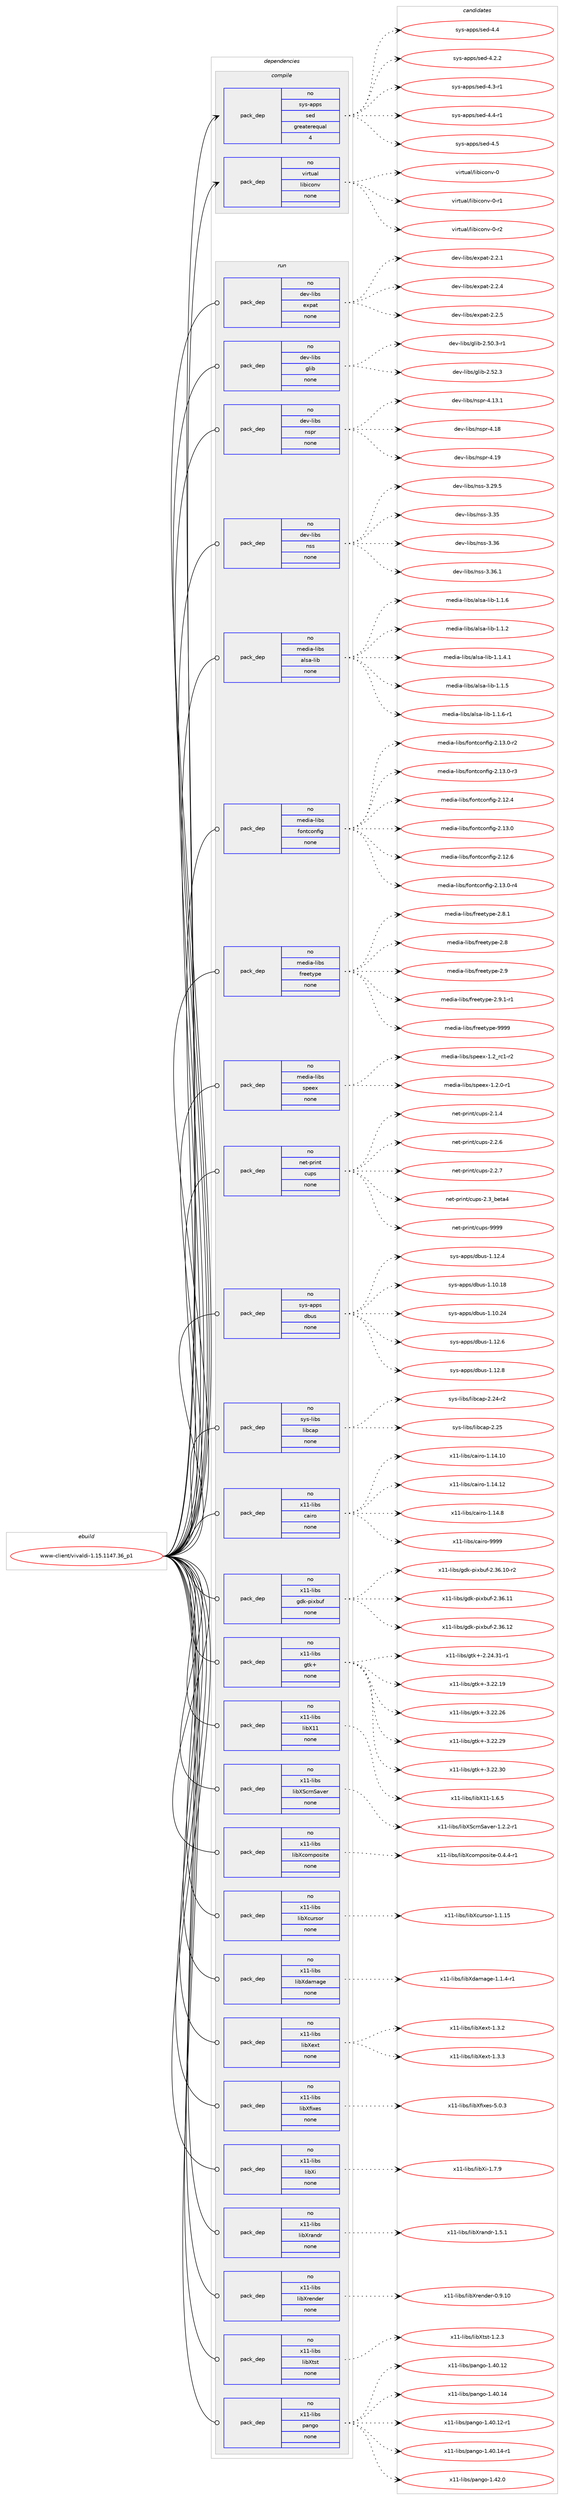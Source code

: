 digraph prolog {

# *************
# Graph options
# *************

newrank=true;
concentrate=true;
compound=true;
graph [rankdir=LR,fontname=Helvetica,fontsize=10,ranksep=1.5];#, ranksep=2.5, nodesep=0.2];
edge  [arrowhead=vee];
node  [fontname=Helvetica,fontsize=10];

# **********
# The ebuild
# **********

subgraph cluster_leftcol {
color=gray;
rank=same;
label=<<i>ebuild</i>>;
id [label="www-client/vivaldi-1.15.1147.36_p1", color=red, width=4, href="../www-client/vivaldi-1.15.1147.36_p1.svg"];
}

# ****************
# The dependencies
# ****************

subgraph cluster_midcol {
color=gray;
label=<<i>dependencies</i>>;
subgraph cluster_compile {
fillcolor="#eeeeee";
style=filled;
label=<<i>compile</i>>;
subgraph pack8708 {
dependency9825 [label=<<TABLE BORDER="0" CELLBORDER="1" CELLSPACING="0" CELLPADDING="4" WIDTH="220"><TR><TD ROWSPAN="6" CELLPADDING="30">pack_dep</TD></TR><TR><TD WIDTH="110">no</TD></TR><TR><TD>sys-apps</TD></TR><TR><TD>sed</TD></TR><TR><TD>greaterequal</TD></TR><TR><TD>4</TD></TR></TABLE>>, shape=none, color=blue];
}
id:e -> dependency9825:w [weight=20,style="solid",arrowhead="vee"];
subgraph pack8709 {
dependency9826 [label=<<TABLE BORDER="0" CELLBORDER="1" CELLSPACING="0" CELLPADDING="4" WIDTH="220"><TR><TD ROWSPAN="6" CELLPADDING="30">pack_dep</TD></TR><TR><TD WIDTH="110">no</TD></TR><TR><TD>virtual</TD></TR><TR><TD>libiconv</TD></TR><TR><TD>none</TD></TR><TR><TD></TD></TR></TABLE>>, shape=none, color=blue];
}
id:e -> dependency9826:w [weight=20,style="solid",arrowhead="vee"];
}
subgraph cluster_compileandrun {
fillcolor="#eeeeee";
style=filled;
label=<<i>compile and run</i>>;
}
subgraph cluster_run {
fillcolor="#eeeeee";
style=filled;
label=<<i>run</i>>;
subgraph pack8710 {
dependency9827 [label=<<TABLE BORDER="0" CELLBORDER="1" CELLSPACING="0" CELLPADDING="4" WIDTH="220"><TR><TD ROWSPAN="6" CELLPADDING="30">pack_dep</TD></TR><TR><TD WIDTH="110">no</TD></TR><TR><TD>dev-libs</TD></TR><TR><TD>expat</TD></TR><TR><TD>none</TD></TR><TR><TD></TD></TR></TABLE>>, shape=none, color=blue];
}
id:e -> dependency9827:w [weight=20,style="solid",arrowhead="odot"];
subgraph pack8711 {
dependency9828 [label=<<TABLE BORDER="0" CELLBORDER="1" CELLSPACING="0" CELLPADDING="4" WIDTH="220"><TR><TD ROWSPAN="6" CELLPADDING="30">pack_dep</TD></TR><TR><TD WIDTH="110">no</TD></TR><TR><TD>dev-libs</TD></TR><TR><TD>glib</TD></TR><TR><TD>none</TD></TR><TR><TD></TD></TR></TABLE>>, shape=none, color=blue];
}
id:e -> dependency9828:w [weight=20,style="solid",arrowhead="odot"];
subgraph pack8712 {
dependency9829 [label=<<TABLE BORDER="0" CELLBORDER="1" CELLSPACING="0" CELLPADDING="4" WIDTH="220"><TR><TD ROWSPAN="6" CELLPADDING="30">pack_dep</TD></TR><TR><TD WIDTH="110">no</TD></TR><TR><TD>dev-libs</TD></TR><TR><TD>nspr</TD></TR><TR><TD>none</TD></TR><TR><TD></TD></TR></TABLE>>, shape=none, color=blue];
}
id:e -> dependency9829:w [weight=20,style="solid",arrowhead="odot"];
subgraph pack8713 {
dependency9830 [label=<<TABLE BORDER="0" CELLBORDER="1" CELLSPACING="0" CELLPADDING="4" WIDTH="220"><TR><TD ROWSPAN="6" CELLPADDING="30">pack_dep</TD></TR><TR><TD WIDTH="110">no</TD></TR><TR><TD>dev-libs</TD></TR><TR><TD>nss</TD></TR><TR><TD>none</TD></TR><TR><TD></TD></TR></TABLE>>, shape=none, color=blue];
}
id:e -> dependency9830:w [weight=20,style="solid",arrowhead="odot"];
subgraph pack8714 {
dependency9831 [label=<<TABLE BORDER="0" CELLBORDER="1" CELLSPACING="0" CELLPADDING="4" WIDTH="220"><TR><TD ROWSPAN="6" CELLPADDING="30">pack_dep</TD></TR><TR><TD WIDTH="110">no</TD></TR><TR><TD>media-libs</TD></TR><TR><TD>alsa-lib</TD></TR><TR><TD>none</TD></TR><TR><TD></TD></TR></TABLE>>, shape=none, color=blue];
}
id:e -> dependency9831:w [weight=20,style="solid",arrowhead="odot"];
subgraph pack8715 {
dependency9832 [label=<<TABLE BORDER="0" CELLBORDER="1" CELLSPACING="0" CELLPADDING="4" WIDTH="220"><TR><TD ROWSPAN="6" CELLPADDING="30">pack_dep</TD></TR><TR><TD WIDTH="110">no</TD></TR><TR><TD>media-libs</TD></TR><TR><TD>fontconfig</TD></TR><TR><TD>none</TD></TR><TR><TD></TD></TR></TABLE>>, shape=none, color=blue];
}
id:e -> dependency9832:w [weight=20,style="solid",arrowhead="odot"];
subgraph pack8716 {
dependency9833 [label=<<TABLE BORDER="0" CELLBORDER="1" CELLSPACING="0" CELLPADDING="4" WIDTH="220"><TR><TD ROWSPAN="6" CELLPADDING="30">pack_dep</TD></TR><TR><TD WIDTH="110">no</TD></TR><TR><TD>media-libs</TD></TR><TR><TD>freetype</TD></TR><TR><TD>none</TD></TR><TR><TD></TD></TR></TABLE>>, shape=none, color=blue];
}
id:e -> dependency9833:w [weight=20,style="solid",arrowhead="odot"];
subgraph pack8717 {
dependency9834 [label=<<TABLE BORDER="0" CELLBORDER="1" CELLSPACING="0" CELLPADDING="4" WIDTH="220"><TR><TD ROWSPAN="6" CELLPADDING="30">pack_dep</TD></TR><TR><TD WIDTH="110">no</TD></TR><TR><TD>media-libs</TD></TR><TR><TD>speex</TD></TR><TR><TD>none</TD></TR><TR><TD></TD></TR></TABLE>>, shape=none, color=blue];
}
id:e -> dependency9834:w [weight=20,style="solid",arrowhead="odot"];
subgraph pack8718 {
dependency9835 [label=<<TABLE BORDER="0" CELLBORDER="1" CELLSPACING="0" CELLPADDING="4" WIDTH="220"><TR><TD ROWSPAN="6" CELLPADDING="30">pack_dep</TD></TR><TR><TD WIDTH="110">no</TD></TR><TR><TD>net-print</TD></TR><TR><TD>cups</TD></TR><TR><TD>none</TD></TR><TR><TD></TD></TR></TABLE>>, shape=none, color=blue];
}
id:e -> dependency9835:w [weight=20,style="solid",arrowhead="odot"];
subgraph pack8719 {
dependency9836 [label=<<TABLE BORDER="0" CELLBORDER="1" CELLSPACING="0" CELLPADDING="4" WIDTH="220"><TR><TD ROWSPAN="6" CELLPADDING="30">pack_dep</TD></TR><TR><TD WIDTH="110">no</TD></TR><TR><TD>sys-apps</TD></TR><TR><TD>dbus</TD></TR><TR><TD>none</TD></TR><TR><TD></TD></TR></TABLE>>, shape=none, color=blue];
}
id:e -> dependency9836:w [weight=20,style="solid",arrowhead="odot"];
subgraph pack8720 {
dependency9837 [label=<<TABLE BORDER="0" CELLBORDER="1" CELLSPACING="0" CELLPADDING="4" WIDTH="220"><TR><TD ROWSPAN="6" CELLPADDING="30">pack_dep</TD></TR><TR><TD WIDTH="110">no</TD></TR><TR><TD>sys-libs</TD></TR><TR><TD>libcap</TD></TR><TR><TD>none</TD></TR><TR><TD></TD></TR></TABLE>>, shape=none, color=blue];
}
id:e -> dependency9837:w [weight=20,style="solid",arrowhead="odot"];
subgraph pack8721 {
dependency9838 [label=<<TABLE BORDER="0" CELLBORDER="1" CELLSPACING="0" CELLPADDING="4" WIDTH="220"><TR><TD ROWSPAN="6" CELLPADDING="30">pack_dep</TD></TR><TR><TD WIDTH="110">no</TD></TR><TR><TD>x11-libs</TD></TR><TR><TD>cairo</TD></TR><TR><TD>none</TD></TR><TR><TD></TD></TR></TABLE>>, shape=none, color=blue];
}
id:e -> dependency9838:w [weight=20,style="solid",arrowhead="odot"];
subgraph pack8722 {
dependency9839 [label=<<TABLE BORDER="0" CELLBORDER="1" CELLSPACING="0" CELLPADDING="4" WIDTH="220"><TR><TD ROWSPAN="6" CELLPADDING="30">pack_dep</TD></TR><TR><TD WIDTH="110">no</TD></TR><TR><TD>x11-libs</TD></TR><TR><TD>gdk-pixbuf</TD></TR><TR><TD>none</TD></TR><TR><TD></TD></TR></TABLE>>, shape=none, color=blue];
}
id:e -> dependency9839:w [weight=20,style="solid",arrowhead="odot"];
subgraph pack8723 {
dependency9840 [label=<<TABLE BORDER="0" CELLBORDER="1" CELLSPACING="0" CELLPADDING="4" WIDTH="220"><TR><TD ROWSPAN="6" CELLPADDING="30">pack_dep</TD></TR><TR><TD WIDTH="110">no</TD></TR><TR><TD>x11-libs</TD></TR><TR><TD>gtk+</TD></TR><TR><TD>none</TD></TR><TR><TD></TD></TR></TABLE>>, shape=none, color=blue];
}
id:e -> dependency9840:w [weight=20,style="solid",arrowhead="odot"];
subgraph pack8724 {
dependency9841 [label=<<TABLE BORDER="0" CELLBORDER="1" CELLSPACING="0" CELLPADDING="4" WIDTH="220"><TR><TD ROWSPAN="6" CELLPADDING="30">pack_dep</TD></TR><TR><TD WIDTH="110">no</TD></TR><TR><TD>x11-libs</TD></TR><TR><TD>libX11</TD></TR><TR><TD>none</TD></TR><TR><TD></TD></TR></TABLE>>, shape=none, color=blue];
}
id:e -> dependency9841:w [weight=20,style="solid",arrowhead="odot"];
subgraph pack8725 {
dependency9842 [label=<<TABLE BORDER="0" CELLBORDER="1" CELLSPACING="0" CELLPADDING="4" WIDTH="220"><TR><TD ROWSPAN="6" CELLPADDING="30">pack_dep</TD></TR><TR><TD WIDTH="110">no</TD></TR><TR><TD>x11-libs</TD></TR><TR><TD>libXScrnSaver</TD></TR><TR><TD>none</TD></TR><TR><TD></TD></TR></TABLE>>, shape=none, color=blue];
}
id:e -> dependency9842:w [weight=20,style="solid",arrowhead="odot"];
subgraph pack8726 {
dependency9843 [label=<<TABLE BORDER="0" CELLBORDER="1" CELLSPACING="0" CELLPADDING="4" WIDTH="220"><TR><TD ROWSPAN="6" CELLPADDING="30">pack_dep</TD></TR><TR><TD WIDTH="110">no</TD></TR><TR><TD>x11-libs</TD></TR><TR><TD>libXcomposite</TD></TR><TR><TD>none</TD></TR><TR><TD></TD></TR></TABLE>>, shape=none, color=blue];
}
id:e -> dependency9843:w [weight=20,style="solid",arrowhead="odot"];
subgraph pack8727 {
dependency9844 [label=<<TABLE BORDER="0" CELLBORDER="1" CELLSPACING="0" CELLPADDING="4" WIDTH="220"><TR><TD ROWSPAN="6" CELLPADDING="30">pack_dep</TD></TR><TR><TD WIDTH="110">no</TD></TR><TR><TD>x11-libs</TD></TR><TR><TD>libXcursor</TD></TR><TR><TD>none</TD></TR><TR><TD></TD></TR></TABLE>>, shape=none, color=blue];
}
id:e -> dependency9844:w [weight=20,style="solid",arrowhead="odot"];
subgraph pack8728 {
dependency9845 [label=<<TABLE BORDER="0" CELLBORDER="1" CELLSPACING="0" CELLPADDING="4" WIDTH="220"><TR><TD ROWSPAN="6" CELLPADDING="30">pack_dep</TD></TR><TR><TD WIDTH="110">no</TD></TR><TR><TD>x11-libs</TD></TR><TR><TD>libXdamage</TD></TR><TR><TD>none</TD></TR><TR><TD></TD></TR></TABLE>>, shape=none, color=blue];
}
id:e -> dependency9845:w [weight=20,style="solid",arrowhead="odot"];
subgraph pack8729 {
dependency9846 [label=<<TABLE BORDER="0" CELLBORDER="1" CELLSPACING="0" CELLPADDING="4" WIDTH="220"><TR><TD ROWSPAN="6" CELLPADDING="30">pack_dep</TD></TR><TR><TD WIDTH="110">no</TD></TR><TR><TD>x11-libs</TD></TR><TR><TD>libXext</TD></TR><TR><TD>none</TD></TR><TR><TD></TD></TR></TABLE>>, shape=none, color=blue];
}
id:e -> dependency9846:w [weight=20,style="solid",arrowhead="odot"];
subgraph pack8730 {
dependency9847 [label=<<TABLE BORDER="0" CELLBORDER="1" CELLSPACING="0" CELLPADDING="4" WIDTH="220"><TR><TD ROWSPAN="6" CELLPADDING="30">pack_dep</TD></TR><TR><TD WIDTH="110">no</TD></TR><TR><TD>x11-libs</TD></TR><TR><TD>libXfixes</TD></TR><TR><TD>none</TD></TR><TR><TD></TD></TR></TABLE>>, shape=none, color=blue];
}
id:e -> dependency9847:w [weight=20,style="solid",arrowhead="odot"];
subgraph pack8731 {
dependency9848 [label=<<TABLE BORDER="0" CELLBORDER="1" CELLSPACING="0" CELLPADDING="4" WIDTH="220"><TR><TD ROWSPAN="6" CELLPADDING="30">pack_dep</TD></TR><TR><TD WIDTH="110">no</TD></TR><TR><TD>x11-libs</TD></TR><TR><TD>libXi</TD></TR><TR><TD>none</TD></TR><TR><TD></TD></TR></TABLE>>, shape=none, color=blue];
}
id:e -> dependency9848:w [weight=20,style="solid",arrowhead="odot"];
subgraph pack8732 {
dependency9849 [label=<<TABLE BORDER="0" CELLBORDER="1" CELLSPACING="0" CELLPADDING="4" WIDTH="220"><TR><TD ROWSPAN="6" CELLPADDING="30">pack_dep</TD></TR><TR><TD WIDTH="110">no</TD></TR><TR><TD>x11-libs</TD></TR><TR><TD>libXrandr</TD></TR><TR><TD>none</TD></TR><TR><TD></TD></TR></TABLE>>, shape=none, color=blue];
}
id:e -> dependency9849:w [weight=20,style="solid",arrowhead="odot"];
subgraph pack8733 {
dependency9850 [label=<<TABLE BORDER="0" CELLBORDER="1" CELLSPACING="0" CELLPADDING="4" WIDTH="220"><TR><TD ROWSPAN="6" CELLPADDING="30">pack_dep</TD></TR><TR><TD WIDTH="110">no</TD></TR><TR><TD>x11-libs</TD></TR><TR><TD>libXrender</TD></TR><TR><TD>none</TD></TR><TR><TD></TD></TR></TABLE>>, shape=none, color=blue];
}
id:e -> dependency9850:w [weight=20,style="solid",arrowhead="odot"];
subgraph pack8734 {
dependency9851 [label=<<TABLE BORDER="0" CELLBORDER="1" CELLSPACING="0" CELLPADDING="4" WIDTH="220"><TR><TD ROWSPAN="6" CELLPADDING="30">pack_dep</TD></TR><TR><TD WIDTH="110">no</TD></TR><TR><TD>x11-libs</TD></TR><TR><TD>libXtst</TD></TR><TR><TD>none</TD></TR><TR><TD></TD></TR></TABLE>>, shape=none, color=blue];
}
id:e -> dependency9851:w [weight=20,style="solid",arrowhead="odot"];
subgraph pack8735 {
dependency9852 [label=<<TABLE BORDER="0" CELLBORDER="1" CELLSPACING="0" CELLPADDING="4" WIDTH="220"><TR><TD ROWSPAN="6" CELLPADDING="30">pack_dep</TD></TR><TR><TD WIDTH="110">no</TD></TR><TR><TD>x11-libs</TD></TR><TR><TD>pango</TD></TR><TR><TD>none</TD></TR><TR><TD></TD></TR></TABLE>>, shape=none, color=blue];
}
id:e -> dependency9852:w [weight=20,style="solid",arrowhead="odot"];
}
}

# **************
# The candidates
# **************

subgraph cluster_choices {
rank=same;
color=gray;
label=<<i>candidates</i>>;

subgraph choice8708 {
color=black;
nodesep=1;
choice11512111545971121121154711510110045524652 [label="sys-apps/sed-4.4", color=red, width=4,href="../sys-apps/sed-4.4.svg"];
choice115121115459711211211547115101100455246504650 [label="sys-apps/sed-4.2.2", color=red, width=4,href="../sys-apps/sed-4.2.2.svg"];
choice115121115459711211211547115101100455246514511449 [label="sys-apps/sed-4.3-r1", color=red, width=4,href="../sys-apps/sed-4.3-r1.svg"];
choice115121115459711211211547115101100455246524511449 [label="sys-apps/sed-4.4-r1", color=red, width=4,href="../sys-apps/sed-4.4-r1.svg"];
choice11512111545971121121154711510110045524653 [label="sys-apps/sed-4.5", color=red, width=4,href="../sys-apps/sed-4.5.svg"];
dependency9825:e -> choice11512111545971121121154711510110045524652:w [style=dotted,weight="100"];
dependency9825:e -> choice115121115459711211211547115101100455246504650:w [style=dotted,weight="100"];
dependency9825:e -> choice115121115459711211211547115101100455246514511449:w [style=dotted,weight="100"];
dependency9825:e -> choice115121115459711211211547115101100455246524511449:w [style=dotted,weight="100"];
dependency9825:e -> choice11512111545971121121154711510110045524653:w [style=dotted,weight="100"];
}
subgraph choice8709 {
color=black;
nodesep=1;
choice118105114116117971084710810598105991111101184548 [label="virtual/libiconv-0", color=red, width=4,href="../virtual/libiconv-0.svg"];
choice1181051141161179710847108105981059911111011845484511449 [label="virtual/libiconv-0-r1", color=red, width=4,href="../virtual/libiconv-0-r1.svg"];
choice1181051141161179710847108105981059911111011845484511450 [label="virtual/libiconv-0-r2", color=red, width=4,href="../virtual/libiconv-0-r2.svg"];
dependency9826:e -> choice118105114116117971084710810598105991111101184548:w [style=dotted,weight="100"];
dependency9826:e -> choice1181051141161179710847108105981059911111011845484511449:w [style=dotted,weight="100"];
dependency9826:e -> choice1181051141161179710847108105981059911111011845484511450:w [style=dotted,weight="100"];
}
subgraph choice8710 {
color=black;
nodesep=1;
choice10010111845108105981154710112011297116455046504649 [label="dev-libs/expat-2.2.1", color=red, width=4,href="../dev-libs/expat-2.2.1.svg"];
choice10010111845108105981154710112011297116455046504652 [label="dev-libs/expat-2.2.4", color=red, width=4,href="../dev-libs/expat-2.2.4.svg"];
choice10010111845108105981154710112011297116455046504653 [label="dev-libs/expat-2.2.5", color=red, width=4,href="../dev-libs/expat-2.2.5.svg"];
dependency9827:e -> choice10010111845108105981154710112011297116455046504649:w [style=dotted,weight="100"];
dependency9827:e -> choice10010111845108105981154710112011297116455046504652:w [style=dotted,weight="100"];
dependency9827:e -> choice10010111845108105981154710112011297116455046504653:w [style=dotted,weight="100"];
}
subgraph choice8711 {
color=black;
nodesep=1;
choice10010111845108105981154710310810598455046534846514511449 [label="dev-libs/glib-2.50.3-r1", color=red, width=4,href="../dev-libs/glib-2.50.3-r1.svg"];
choice1001011184510810598115471031081059845504653504651 [label="dev-libs/glib-2.52.3", color=red, width=4,href="../dev-libs/glib-2.52.3.svg"];
dependency9828:e -> choice10010111845108105981154710310810598455046534846514511449:w [style=dotted,weight="100"];
dependency9828:e -> choice1001011184510810598115471031081059845504653504651:w [style=dotted,weight="100"];
}
subgraph choice8712 {
color=black;
nodesep=1;
choice10010111845108105981154711011511211445524649514649 [label="dev-libs/nspr-4.13.1", color=red, width=4,href="../dev-libs/nspr-4.13.1.svg"];
choice1001011184510810598115471101151121144552464956 [label="dev-libs/nspr-4.18", color=red, width=4,href="../dev-libs/nspr-4.18.svg"];
choice1001011184510810598115471101151121144552464957 [label="dev-libs/nspr-4.19", color=red, width=4,href="../dev-libs/nspr-4.19.svg"];
dependency9829:e -> choice10010111845108105981154711011511211445524649514649:w [style=dotted,weight="100"];
dependency9829:e -> choice1001011184510810598115471101151121144552464956:w [style=dotted,weight="100"];
dependency9829:e -> choice1001011184510810598115471101151121144552464957:w [style=dotted,weight="100"];
}
subgraph choice8713 {
color=black;
nodesep=1;
choice10010111845108105981154711011511545514650574653 [label="dev-libs/nss-3.29.5", color=red, width=4,href="../dev-libs/nss-3.29.5.svg"];
choice1001011184510810598115471101151154551465153 [label="dev-libs/nss-3.35", color=red, width=4,href="../dev-libs/nss-3.35.svg"];
choice1001011184510810598115471101151154551465154 [label="dev-libs/nss-3.36", color=red, width=4,href="../dev-libs/nss-3.36.svg"];
choice10010111845108105981154711011511545514651544649 [label="dev-libs/nss-3.36.1", color=red, width=4,href="../dev-libs/nss-3.36.1.svg"];
dependency9830:e -> choice10010111845108105981154711011511545514650574653:w [style=dotted,weight="100"];
dependency9830:e -> choice1001011184510810598115471101151154551465153:w [style=dotted,weight="100"];
dependency9830:e -> choice1001011184510810598115471101151154551465154:w [style=dotted,weight="100"];
dependency9830:e -> choice10010111845108105981154711011511545514651544649:w [style=dotted,weight="100"];
}
subgraph choice8714 {
color=black;
nodesep=1;
choice1091011001059745108105981154797108115974510810598454946494654 [label="media-libs/alsa-lib-1.1.6", color=red, width=4,href="../media-libs/alsa-lib-1.1.6.svg"];
choice1091011001059745108105981154797108115974510810598454946494650 [label="media-libs/alsa-lib-1.1.2", color=red, width=4,href="../media-libs/alsa-lib-1.1.2.svg"];
choice10910110010597451081059811547971081159745108105984549464946524649 [label="media-libs/alsa-lib-1.1.4.1", color=red, width=4,href="../media-libs/alsa-lib-1.1.4.1.svg"];
choice1091011001059745108105981154797108115974510810598454946494653 [label="media-libs/alsa-lib-1.1.5", color=red, width=4,href="../media-libs/alsa-lib-1.1.5.svg"];
choice10910110010597451081059811547971081159745108105984549464946544511449 [label="media-libs/alsa-lib-1.1.6-r1", color=red, width=4,href="../media-libs/alsa-lib-1.1.6-r1.svg"];
dependency9831:e -> choice1091011001059745108105981154797108115974510810598454946494654:w [style=dotted,weight="100"];
dependency9831:e -> choice1091011001059745108105981154797108115974510810598454946494650:w [style=dotted,weight="100"];
dependency9831:e -> choice10910110010597451081059811547971081159745108105984549464946524649:w [style=dotted,weight="100"];
dependency9831:e -> choice1091011001059745108105981154797108115974510810598454946494653:w [style=dotted,weight="100"];
dependency9831:e -> choice10910110010597451081059811547971081159745108105984549464946544511449:w [style=dotted,weight="100"];
}
subgraph choice8715 {
color=black;
nodesep=1;
choice1091011001059745108105981154710211111011699111110102105103455046495146484511450 [label="media-libs/fontconfig-2.13.0-r2", color=red, width=4,href="../media-libs/fontconfig-2.13.0-r2.svg"];
choice1091011001059745108105981154710211111011699111110102105103455046495146484511451 [label="media-libs/fontconfig-2.13.0-r3", color=red, width=4,href="../media-libs/fontconfig-2.13.0-r3.svg"];
choice109101100105974510810598115471021111101169911111010210510345504649504652 [label="media-libs/fontconfig-2.12.4", color=red, width=4,href="../media-libs/fontconfig-2.12.4.svg"];
choice109101100105974510810598115471021111101169911111010210510345504649514648 [label="media-libs/fontconfig-2.13.0", color=red, width=4,href="../media-libs/fontconfig-2.13.0.svg"];
choice109101100105974510810598115471021111101169911111010210510345504649504654 [label="media-libs/fontconfig-2.12.6", color=red, width=4,href="../media-libs/fontconfig-2.12.6.svg"];
choice1091011001059745108105981154710211111011699111110102105103455046495146484511452 [label="media-libs/fontconfig-2.13.0-r4", color=red, width=4,href="../media-libs/fontconfig-2.13.0-r4.svg"];
dependency9832:e -> choice1091011001059745108105981154710211111011699111110102105103455046495146484511450:w [style=dotted,weight="100"];
dependency9832:e -> choice1091011001059745108105981154710211111011699111110102105103455046495146484511451:w [style=dotted,weight="100"];
dependency9832:e -> choice109101100105974510810598115471021111101169911111010210510345504649504652:w [style=dotted,weight="100"];
dependency9832:e -> choice109101100105974510810598115471021111101169911111010210510345504649514648:w [style=dotted,weight="100"];
dependency9832:e -> choice109101100105974510810598115471021111101169911111010210510345504649504654:w [style=dotted,weight="100"];
dependency9832:e -> choice1091011001059745108105981154710211111011699111110102105103455046495146484511452:w [style=dotted,weight="100"];
}
subgraph choice8716 {
color=black;
nodesep=1;
choice10910110010597451081059811547102114101101116121112101455046564649 [label="media-libs/freetype-2.8.1", color=red, width=4,href="../media-libs/freetype-2.8.1.svg"];
choice1091011001059745108105981154710211410110111612111210145504656 [label="media-libs/freetype-2.8", color=red, width=4,href="../media-libs/freetype-2.8.svg"];
choice1091011001059745108105981154710211410110111612111210145504657 [label="media-libs/freetype-2.9", color=red, width=4,href="../media-libs/freetype-2.9.svg"];
choice109101100105974510810598115471021141011011161211121014550465746494511449 [label="media-libs/freetype-2.9.1-r1", color=red, width=4,href="../media-libs/freetype-2.9.1-r1.svg"];
choice109101100105974510810598115471021141011011161211121014557575757 [label="media-libs/freetype-9999", color=red, width=4,href="../media-libs/freetype-9999.svg"];
dependency9833:e -> choice10910110010597451081059811547102114101101116121112101455046564649:w [style=dotted,weight="100"];
dependency9833:e -> choice1091011001059745108105981154710211410110111612111210145504656:w [style=dotted,weight="100"];
dependency9833:e -> choice1091011001059745108105981154710211410110111612111210145504657:w [style=dotted,weight="100"];
dependency9833:e -> choice109101100105974510810598115471021141011011161211121014550465746494511449:w [style=dotted,weight="100"];
dependency9833:e -> choice109101100105974510810598115471021141011011161211121014557575757:w [style=dotted,weight="100"];
}
subgraph choice8717 {
color=black;
nodesep=1;
choice10910110010597451081059811547115112101101120454946509511499494511450 [label="media-libs/speex-1.2_rc1-r2", color=red, width=4,href="../media-libs/speex-1.2_rc1-r2.svg"];
choice109101100105974510810598115471151121011011204549465046484511449 [label="media-libs/speex-1.2.0-r1", color=red, width=4,href="../media-libs/speex-1.2.0-r1.svg"];
dependency9834:e -> choice10910110010597451081059811547115112101101120454946509511499494511450:w [style=dotted,weight="100"];
dependency9834:e -> choice109101100105974510810598115471151121011011204549465046484511449:w [style=dotted,weight="100"];
}
subgraph choice8718 {
color=black;
nodesep=1;
choice110101116451121141051101164799117112115455046494652 [label="net-print/cups-2.1.4", color=red, width=4,href="../net-print/cups-2.1.4.svg"];
choice110101116451121141051101164799117112115455046504654 [label="net-print/cups-2.2.6", color=red, width=4,href="../net-print/cups-2.2.6.svg"];
choice110101116451121141051101164799117112115455046504655 [label="net-print/cups-2.2.7", color=red, width=4,href="../net-print/cups-2.2.7.svg"];
choice1101011164511211410511011647991171121154550465195981011169752 [label="net-print/cups-2.3_beta4", color=red, width=4,href="../net-print/cups-2.3_beta4.svg"];
choice1101011164511211410511011647991171121154557575757 [label="net-print/cups-9999", color=red, width=4,href="../net-print/cups-9999.svg"];
dependency9835:e -> choice110101116451121141051101164799117112115455046494652:w [style=dotted,weight="100"];
dependency9835:e -> choice110101116451121141051101164799117112115455046504654:w [style=dotted,weight="100"];
dependency9835:e -> choice110101116451121141051101164799117112115455046504655:w [style=dotted,weight="100"];
dependency9835:e -> choice1101011164511211410511011647991171121154550465195981011169752:w [style=dotted,weight="100"];
dependency9835:e -> choice1101011164511211410511011647991171121154557575757:w [style=dotted,weight="100"];
}
subgraph choice8719 {
color=black;
nodesep=1;
choice1151211154597112112115471009811711545494649504652 [label="sys-apps/dbus-1.12.4", color=red, width=4,href="../sys-apps/dbus-1.12.4.svg"];
choice115121115459711211211547100981171154549464948464956 [label="sys-apps/dbus-1.10.18", color=red, width=4,href="../sys-apps/dbus-1.10.18.svg"];
choice115121115459711211211547100981171154549464948465052 [label="sys-apps/dbus-1.10.24", color=red, width=4,href="../sys-apps/dbus-1.10.24.svg"];
choice1151211154597112112115471009811711545494649504654 [label="sys-apps/dbus-1.12.6", color=red, width=4,href="../sys-apps/dbus-1.12.6.svg"];
choice1151211154597112112115471009811711545494649504656 [label="sys-apps/dbus-1.12.8", color=red, width=4,href="../sys-apps/dbus-1.12.8.svg"];
dependency9836:e -> choice1151211154597112112115471009811711545494649504652:w [style=dotted,weight="100"];
dependency9836:e -> choice115121115459711211211547100981171154549464948464956:w [style=dotted,weight="100"];
dependency9836:e -> choice115121115459711211211547100981171154549464948465052:w [style=dotted,weight="100"];
dependency9836:e -> choice1151211154597112112115471009811711545494649504654:w [style=dotted,weight="100"];
dependency9836:e -> choice1151211154597112112115471009811711545494649504656:w [style=dotted,weight="100"];
}
subgraph choice8720 {
color=black;
nodesep=1;
choice11512111545108105981154710810598999711245504650524511450 [label="sys-libs/libcap-2.24-r2", color=red, width=4,href="../sys-libs/libcap-2.24-r2.svg"];
choice1151211154510810598115471081059899971124550465053 [label="sys-libs/libcap-2.25", color=red, width=4,href="../sys-libs/libcap-2.25.svg"];
dependency9837:e -> choice11512111545108105981154710810598999711245504650524511450:w [style=dotted,weight="100"];
dependency9837:e -> choice1151211154510810598115471081059899971124550465053:w [style=dotted,weight="100"];
}
subgraph choice8721 {
color=black;
nodesep=1;
choice120494945108105981154799971051141114549464952464948 [label="x11-libs/cairo-1.14.10", color=red, width=4,href="../x11-libs/cairo-1.14.10.svg"];
choice120494945108105981154799971051141114549464952464950 [label="x11-libs/cairo-1.14.12", color=red, width=4,href="../x11-libs/cairo-1.14.12.svg"];
choice1204949451081059811547999710511411145494649524656 [label="x11-libs/cairo-1.14.8", color=red, width=4,href="../x11-libs/cairo-1.14.8.svg"];
choice120494945108105981154799971051141114557575757 [label="x11-libs/cairo-9999", color=red, width=4,href="../x11-libs/cairo-9999.svg"];
dependency9838:e -> choice120494945108105981154799971051141114549464952464948:w [style=dotted,weight="100"];
dependency9838:e -> choice120494945108105981154799971051141114549464952464950:w [style=dotted,weight="100"];
dependency9838:e -> choice1204949451081059811547999710511411145494649524656:w [style=dotted,weight="100"];
dependency9838:e -> choice120494945108105981154799971051141114557575757:w [style=dotted,weight="100"];
}
subgraph choice8722 {
color=black;
nodesep=1;
choice1204949451081059811547103100107451121051209811710245504651544649484511450 [label="x11-libs/gdk-pixbuf-2.36.10-r2", color=red, width=4,href="../x11-libs/gdk-pixbuf-2.36.10-r2.svg"];
choice120494945108105981154710310010745112105120981171024550465154464949 [label="x11-libs/gdk-pixbuf-2.36.11", color=red, width=4,href="../x11-libs/gdk-pixbuf-2.36.11.svg"];
choice120494945108105981154710310010745112105120981171024550465154464950 [label="x11-libs/gdk-pixbuf-2.36.12", color=red, width=4,href="../x11-libs/gdk-pixbuf-2.36.12.svg"];
dependency9839:e -> choice1204949451081059811547103100107451121051209811710245504651544649484511450:w [style=dotted,weight="100"];
dependency9839:e -> choice120494945108105981154710310010745112105120981171024550465154464949:w [style=dotted,weight="100"];
dependency9839:e -> choice120494945108105981154710310010745112105120981171024550465154464950:w [style=dotted,weight="100"];
}
subgraph choice8723 {
color=black;
nodesep=1;
choice12049494510810598115471031161074345504650524651494511449 [label="x11-libs/gtk+-2.24.31-r1", color=red, width=4,href="../x11-libs/gtk+-2.24.31-r1.svg"];
choice1204949451081059811547103116107434551465050464957 [label="x11-libs/gtk+-3.22.19", color=red, width=4,href="../x11-libs/gtk+-3.22.19.svg"];
choice1204949451081059811547103116107434551465050465054 [label="x11-libs/gtk+-3.22.26", color=red, width=4,href="../x11-libs/gtk+-3.22.26.svg"];
choice1204949451081059811547103116107434551465050465057 [label="x11-libs/gtk+-3.22.29", color=red, width=4,href="../x11-libs/gtk+-3.22.29.svg"];
choice1204949451081059811547103116107434551465050465148 [label="x11-libs/gtk+-3.22.30", color=red, width=4,href="../x11-libs/gtk+-3.22.30.svg"];
dependency9840:e -> choice12049494510810598115471031161074345504650524651494511449:w [style=dotted,weight="100"];
dependency9840:e -> choice1204949451081059811547103116107434551465050464957:w [style=dotted,weight="100"];
dependency9840:e -> choice1204949451081059811547103116107434551465050465054:w [style=dotted,weight="100"];
dependency9840:e -> choice1204949451081059811547103116107434551465050465057:w [style=dotted,weight="100"];
dependency9840:e -> choice1204949451081059811547103116107434551465050465148:w [style=dotted,weight="100"];
}
subgraph choice8724 {
color=black;
nodesep=1;
choice120494945108105981154710810598884949454946544653 [label="x11-libs/libX11-1.6.5", color=red, width=4,href="../x11-libs/libX11-1.6.5.svg"];
dependency9841:e -> choice120494945108105981154710810598884949454946544653:w [style=dotted,weight="100"];
}
subgraph choice8725 {
color=black;
nodesep=1;
choice12049494510810598115471081059888839911411083971181011144549465046504511449 [label="x11-libs/libXScrnSaver-1.2.2-r1", color=red, width=4,href="../x11-libs/libXScrnSaver-1.2.2-r1.svg"];
dependency9842:e -> choice12049494510810598115471081059888839911411083971181011144549465046504511449:w [style=dotted,weight="100"];
}
subgraph choice8726 {
color=black;
nodesep=1;
choice12049494510810598115471081059888991111091121111151051161014548465246524511449 [label="x11-libs/libXcomposite-0.4.4-r1", color=red, width=4,href="../x11-libs/libXcomposite-0.4.4-r1.svg"];
dependency9843:e -> choice12049494510810598115471081059888991111091121111151051161014548465246524511449:w [style=dotted,weight="100"];
}
subgraph choice8727 {
color=black;
nodesep=1;
choice120494945108105981154710810598889911711411511111445494649464953 [label="x11-libs/libXcursor-1.1.15", color=red, width=4,href="../x11-libs/libXcursor-1.1.15.svg"];
dependency9844:e -> choice120494945108105981154710810598889911711411511111445494649464953:w [style=dotted,weight="100"];
}
subgraph choice8728 {
color=black;
nodesep=1;
choice1204949451081059811547108105988810097109971031014549464946524511449 [label="x11-libs/libXdamage-1.1.4-r1", color=red, width=4,href="../x11-libs/libXdamage-1.1.4-r1.svg"];
dependency9845:e -> choice1204949451081059811547108105988810097109971031014549464946524511449:w [style=dotted,weight="100"];
}
subgraph choice8729 {
color=black;
nodesep=1;
choice12049494510810598115471081059888101120116454946514650 [label="x11-libs/libXext-1.3.2", color=red, width=4,href="../x11-libs/libXext-1.3.2.svg"];
choice12049494510810598115471081059888101120116454946514651 [label="x11-libs/libXext-1.3.3", color=red, width=4,href="../x11-libs/libXext-1.3.3.svg"];
dependency9846:e -> choice12049494510810598115471081059888101120116454946514650:w [style=dotted,weight="100"];
dependency9846:e -> choice12049494510810598115471081059888101120116454946514651:w [style=dotted,weight="100"];
}
subgraph choice8730 {
color=black;
nodesep=1;
choice12049494510810598115471081059888102105120101115455346484651 [label="x11-libs/libXfixes-5.0.3", color=red, width=4,href="../x11-libs/libXfixes-5.0.3.svg"];
dependency9847:e -> choice12049494510810598115471081059888102105120101115455346484651:w [style=dotted,weight="100"];
}
subgraph choice8731 {
color=black;
nodesep=1;
choice12049494510810598115471081059888105454946554657 [label="x11-libs/libXi-1.7.9", color=red, width=4,href="../x11-libs/libXi-1.7.9.svg"];
dependency9848:e -> choice12049494510810598115471081059888105454946554657:w [style=dotted,weight="100"];
}
subgraph choice8732 {
color=black;
nodesep=1;
choice1204949451081059811547108105988811497110100114454946534649 [label="x11-libs/libXrandr-1.5.1", color=red, width=4,href="../x11-libs/libXrandr-1.5.1.svg"];
dependency9849:e -> choice1204949451081059811547108105988811497110100114454946534649:w [style=dotted,weight="100"];
}
subgraph choice8733 {
color=black;
nodesep=1;
choice1204949451081059811547108105988811410111010010111445484657464948 [label="x11-libs/libXrender-0.9.10", color=red, width=4,href="../x11-libs/libXrender-0.9.10.svg"];
dependency9850:e -> choice1204949451081059811547108105988811410111010010111445484657464948:w [style=dotted,weight="100"];
}
subgraph choice8734 {
color=black;
nodesep=1;
choice12049494510810598115471081059888116115116454946504651 [label="x11-libs/libXtst-1.2.3", color=red, width=4,href="../x11-libs/libXtst-1.2.3.svg"];
dependency9851:e -> choice12049494510810598115471081059888116115116454946504651:w [style=dotted,weight="100"];
}
subgraph choice8735 {
color=black;
nodesep=1;
choice1204949451081059811547112971101031114549465248464950 [label="x11-libs/pango-1.40.12", color=red, width=4,href="../x11-libs/pango-1.40.12.svg"];
choice1204949451081059811547112971101031114549465248464952 [label="x11-libs/pango-1.40.14", color=red, width=4,href="../x11-libs/pango-1.40.14.svg"];
choice12049494510810598115471129711010311145494652484649504511449 [label="x11-libs/pango-1.40.12-r1", color=red, width=4,href="../x11-libs/pango-1.40.12-r1.svg"];
choice12049494510810598115471129711010311145494652484649524511449 [label="x11-libs/pango-1.40.14-r1", color=red, width=4,href="../x11-libs/pango-1.40.14-r1.svg"];
choice12049494510810598115471129711010311145494652504648 [label="x11-libs/pango-1.42.0", color=red, width=4,href="../x11-libs/pango-1.42.0.svg"];
dependency9852:e -> choice1204949451081059811547112971101031114549465248464950:w [style=dotted,weight="100"];
dependency9852:e -> choice1204949451081059811547112971101031114549465248464952:w [style=dotted,weight="100"];
dependency9852:e -> choice12049494510810598115471129711010311145494652484649504511449:w [style=dotted,weight="100"];
dependency9852:e -> choice12049494510810598115471129711010311145494652484649524511449:w [style=dotted,weight="100"];
dependency9852:e -> choice12049494510810598115471129711010311145494652504648:w [style=dotted,weight="100"];
}
}

}
